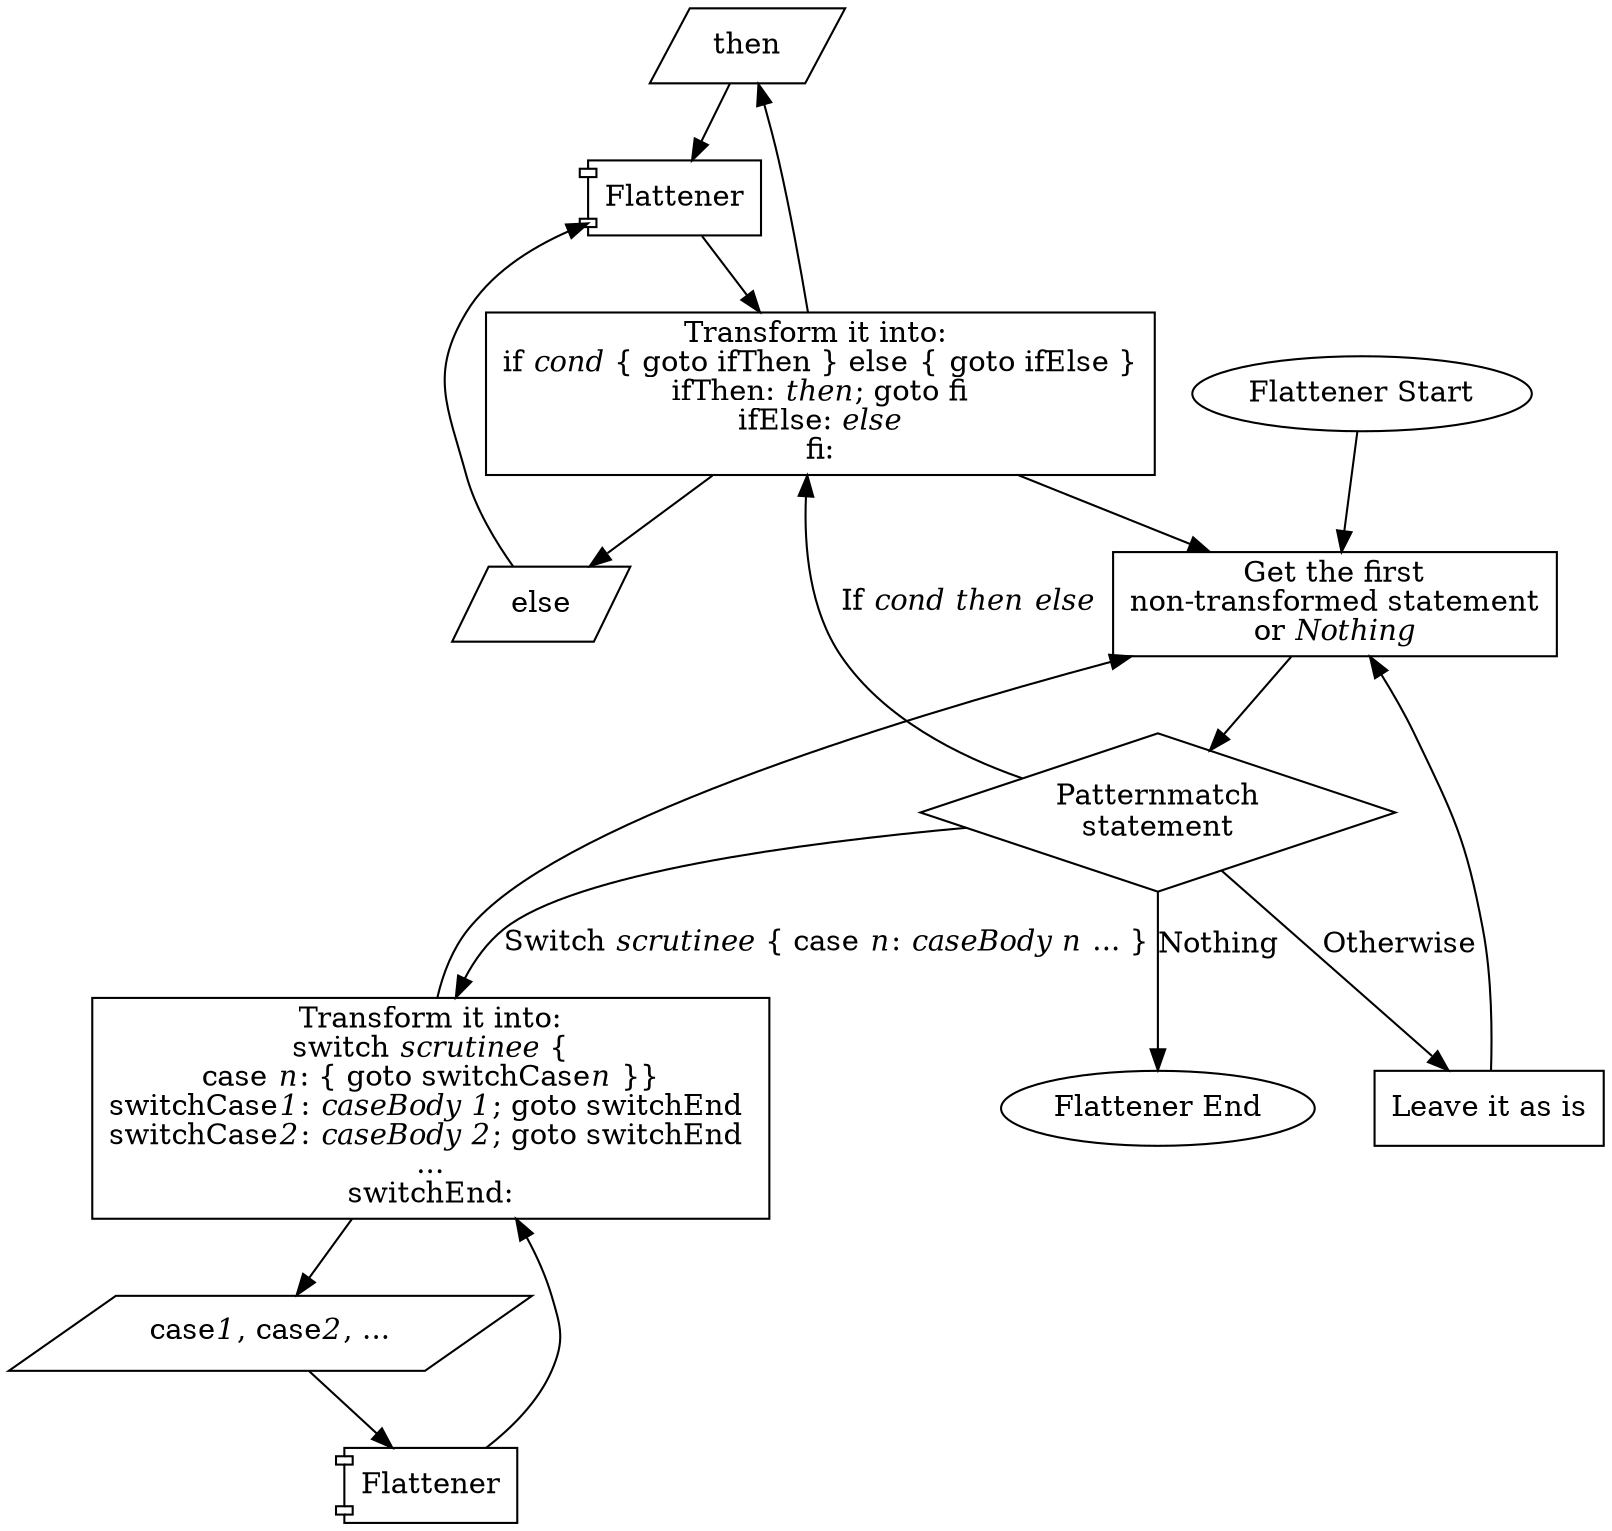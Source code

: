 digraph {
    subgraph data {
        node [shape="parallelogram"]

        IfThen [label="then"]
        IfElse [label="else"]
        switchCase [label=<case<i>1</i>, case<i>2</i>, ...>]
    }

    subgraph components {
        node [shape="component"]

        subgraph {
            node [label="Flattener"]

            Flattener
            Flattener2
        }
    }

    subgraph decisions {
        node [shape="diamond"]

        CaseStmt [label="Patternmatch\nstatement"]
    }

    subgraph actions {
        node [shape="box"]

        GetStatement [label=<Get the first<br/>non-transformed statement<br/>or <i>Nothing</i>>]

        subgraph {
            FlattenerIf [label=<Transform it into: <br/>
if <i>cond</i> { goto ifThen } else <font>{</font> goto ifElse }<br/>
ifThen: <i>then</i>; goto fi<br/>
ifElse: <i>else</i><br/>
fi:>]
            FlattenerSwitch [label=<Transform it into:<br/>
switch <i>scrutinee</i> {<br/>
case <i>n</i>: { goto switchCase<i>n</i> }}<br/>
switchCase<i>1</i>: <i>caseBody 1</i>; goto switchEnd <br/>
switchCase<i>2</i>: <i>caseBody 2</i>; goto switchEnd <br/>
...<br/>
switchEnd:
>]
            FlattenerOtherwise [label="Leave it as is"]
        } -> GetStatement

        FlattenerIf -> { IfThen IfElse } -> Flattener -> FlattenerIf
        FlattenerSwitch -> switchCase -> Flattener2 -> FlattenerSwitch
    }

    FlattenerStart [label="Flattener Start"]
    FlattenerStart -> GetStatement -> CaseStmt
    CaseStmt -> FlattenerIf[label=<If <i>cond</i> <i>then</i> <i>else</i>>]
    CaseStmt -> FlattenerSwitch[label=<Switch <i>scrutinee</i> { case <i>n</i>: <i>caseBody n</i> ... }>]
    CaseStmt -> FlattenerResult [label=<Nothing>]
    CaseStmt -> FlattenerOtherwise [label=<Otherwise>]
    FlattenerResult [label="Flattener End"]
}
